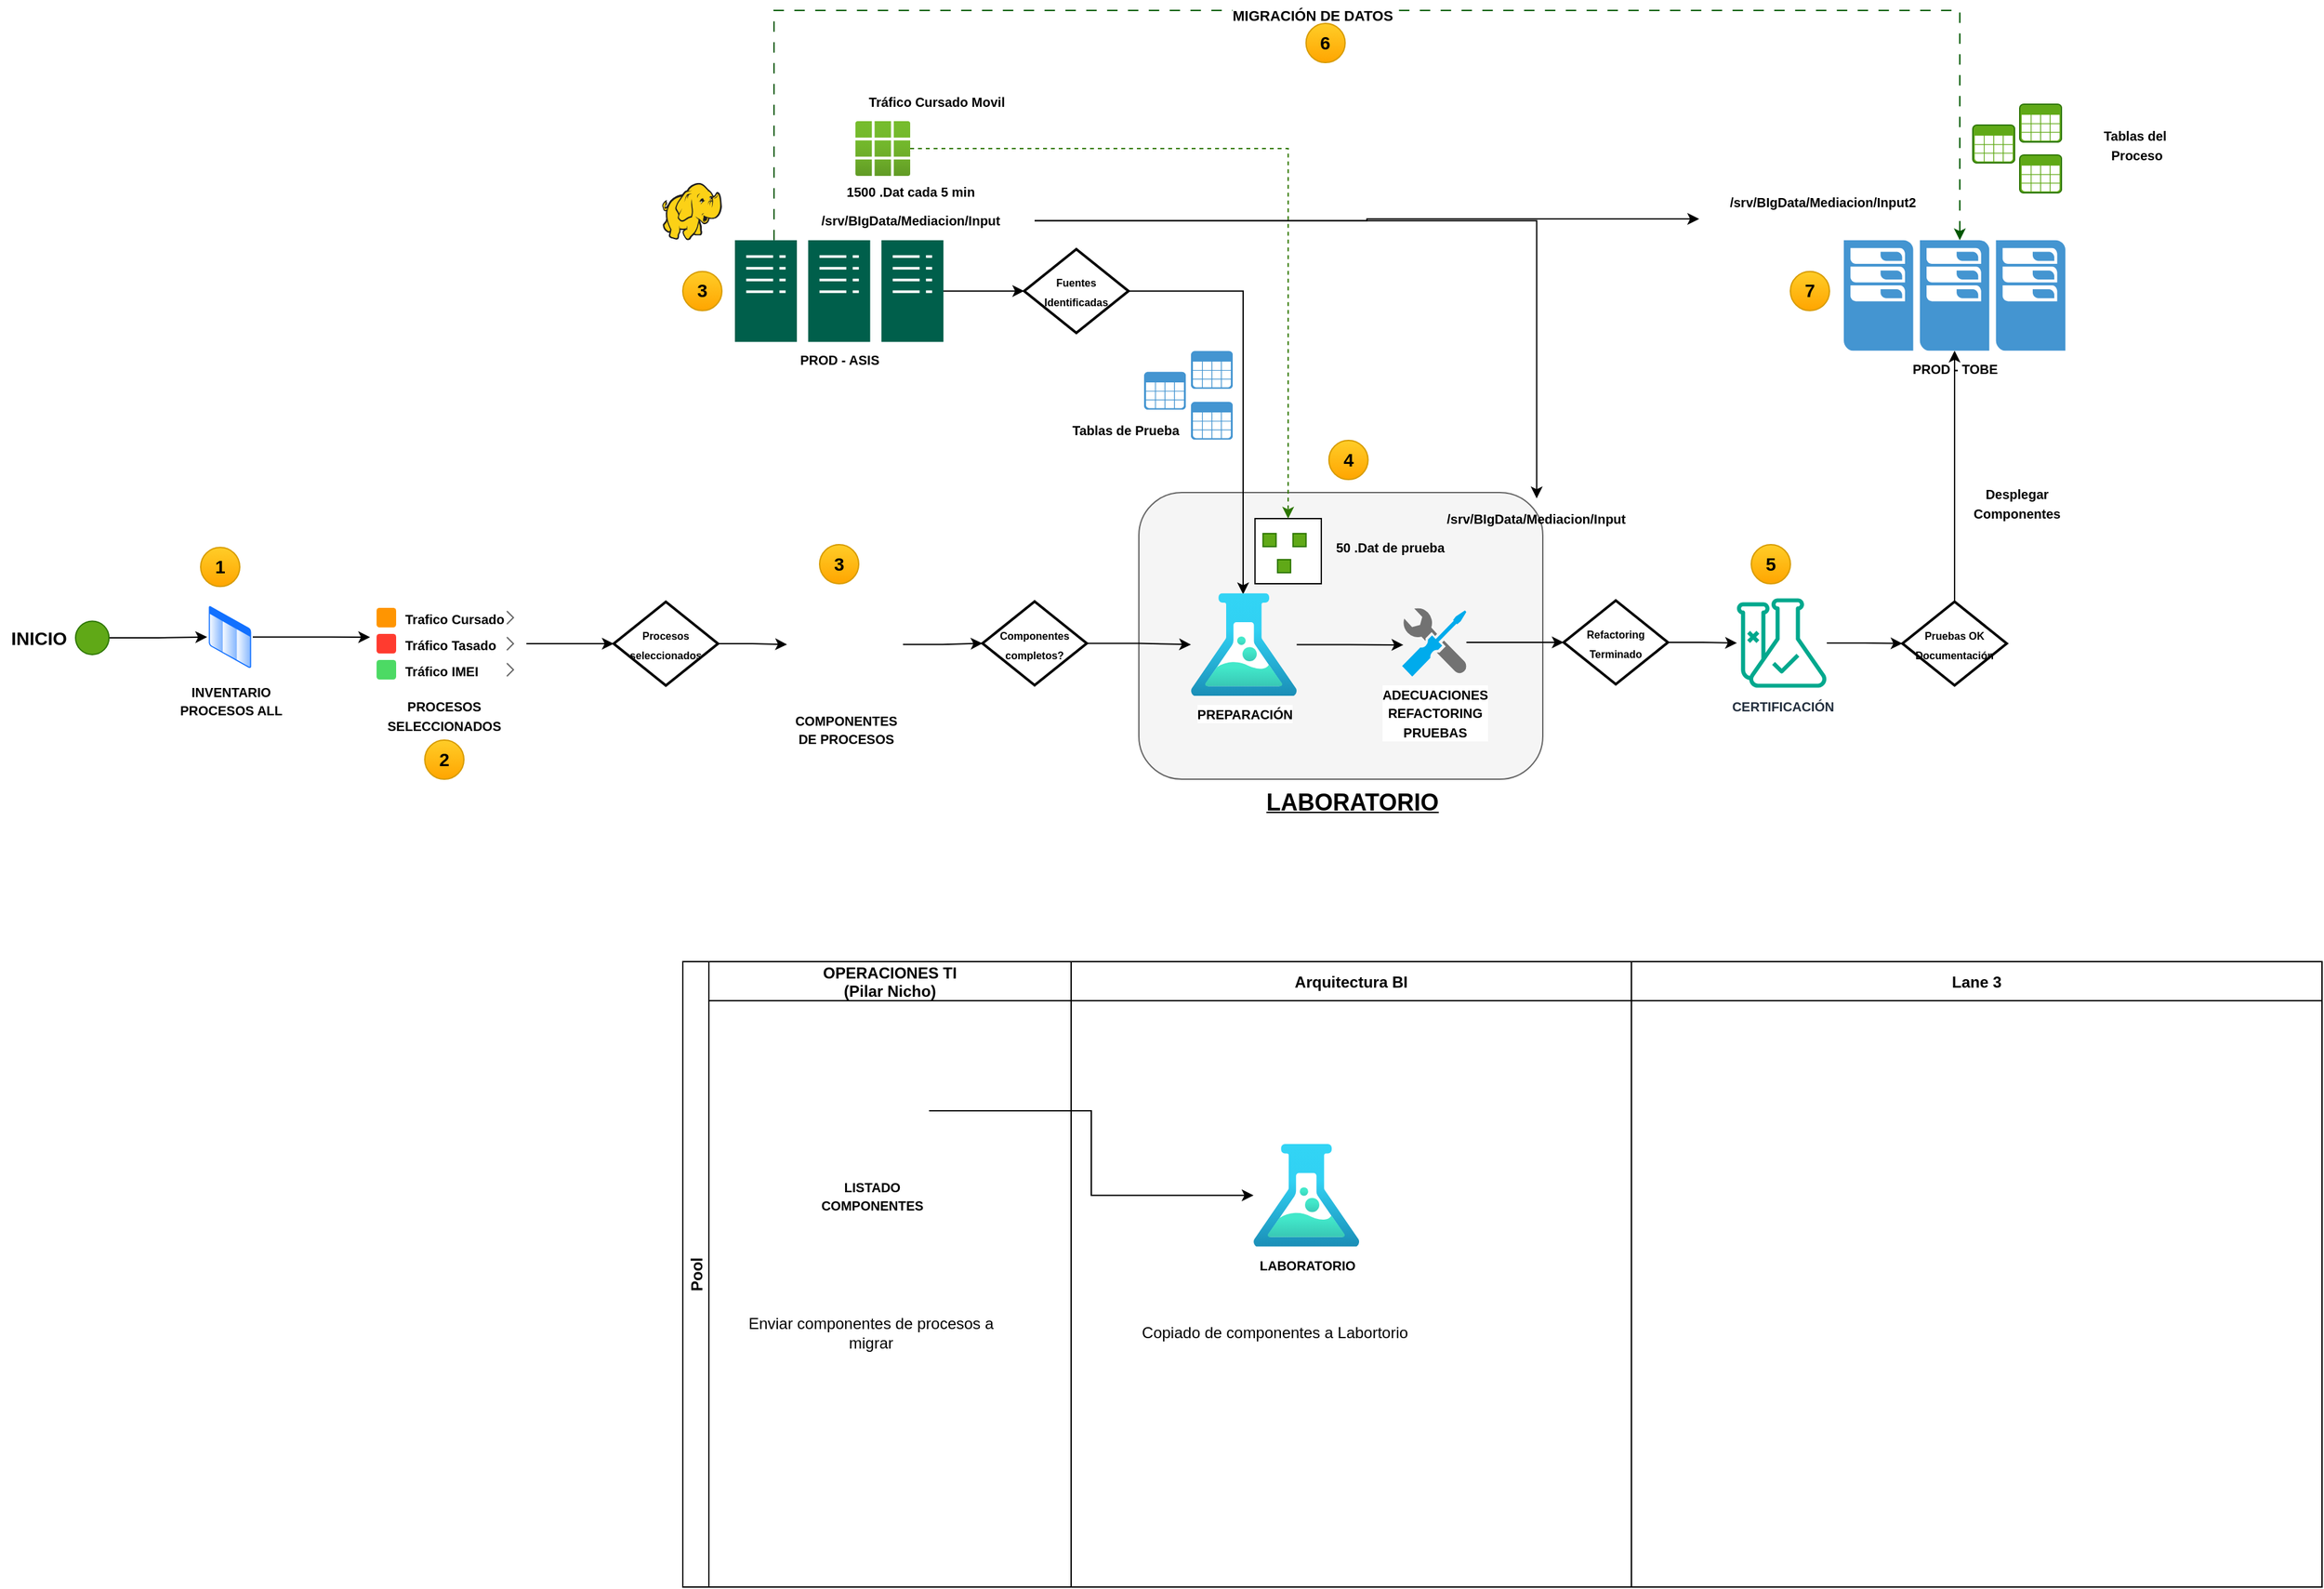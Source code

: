 <mxfile version="22.1.2" type="github">
  <diagram name="Página-1" id="Q9GNLlyVEW6anbHTA-qK">
    <mxGraphModel dx="2492" dy="1767" grid="1" gridSize="10" guides="1" tooltips="1" connect="1" arrows="1" fold="1" page="1" pageScale="1" pageWidth="827" pageHeight="1169" math="0" shadow="0">
      <root>
        <mxCell id="0" />
        <mxCell id="1" parent="0" />
        <mxCell id="malCh2sEdEqplTAO-f5v-170" value="" style="rounded=1;whiteSpace=wrap;html=1;fillColor=#f5f5f5;fontColor=#333333;strokeColor=#666666;" vertex="1" parent="1">
          <mxGeometry x="150" y="10" width="310" height="220" as="geometry" />
        </mxCell>
        <mxCell id="malCh2sEdEqplTAO-f5v-149" value="" style="rounded=0;whiteSpace=wrap;html=1;" vertex="1" parent="1">
          <mxGeometry x="239.14" y="30" width="50.86" height="50" as="geometry" />
        </mxCell>
        <mxCell id="malCh2sEdEqplTAO-f5v-1" value="&lt;font style=&quot;font-size: 10px;&quot;&gt;&lt;b&gt;INVENTARIO &lt;br&gt;PROCESOS ALL&lt;/b&gt;&lt;/font&gt;" style="image;aspect=fixed;perimeter=ellipsePerimeter;html=1;align=center;shadow=0;dashed=0;spacingTop=3;image=img/lib/active_directory/list.svg;" vertex="1" parent="1">
          <mxGeometry x="-565" y="95.88" width="35" height="50" as="geometry" />
        </mxCell>
        <mxCell id="malCh2sEdEqplTAO-f5v-3" value="" style="shape=rect;strokeColor=none;fillColor=#ffffff;gradientColor=none;shadow=0;" vertex="1" parent="1">
          <mxGeometry x="-440" y="96" width="120" height="60" as="geometry" />
        </mxCell>
        <mxCell id="malCh2sEdEqplTAO-f5v-4" value="&lt;b&gt;Trafico Cursado&lt;/b&gt;" style="shape=rect;strokeColor=none;fontSize=10;fontColor=#000000;resizeWidth=1;align=left;spacingLeft=25;spacingTop=2;whiteSpace=wrap;html=1;" vertex="1" parent="malCh2sEdEqplTAO-f5v-3">
          <mxGeometry width="120" height="20" relative="1" as="geometry" />
        </mxCell>
        <mxCell id="malCh2sEdEqplTAO-f5v-5" value="" style="shape=rect;rounded=1;rSize=3;strokeColor=none;fillColor=#FF9501;" vertex="1" parent="malCh2sEdEqplTAO-f5v-4">
          <mxGeometry y="0.5" width="15" height="15" relative="1" as="geometry">
            <mxPoint x="5" y="-7.5" as="offset" />
          </mxGeometry>
        </mxCell>
        <mxCell id="malCh2sEdEqplTAO-f5v-6" value="" style="shape=mxgraph.ios7.misc.right;strokeColor=#666666;" vertex="1" parent="malCh2sEdEqplTAO-f5v-4">
          <mxGeometry x="1" y="0.5" width="5" height="10" relative="1" as="geometry">
            <mxPoint x="-15" y="-5" as="offset" />
          </mxGeometry>
        </mxCell>
        <mxCell id="malCh2sEdEqplTAO-f5v-7" value="&lt;b&gt;Tráfico Tasado&lt;/b&gt;" style="shape=rect;strokeColor=none;fontSize=10;fontColor=#000000;resizeWidth=1;align=left;spacingLeft=25;spacingTop=2;whiteSpace=wrap;html=1;" vertex="1" parent="malCh2sEdEqplTAO-f5v-3">
          <mxGeometry width="120" height="20" relative="1" as="geometry">
            <mxPoint y="20" as="offset" />
          </mxGeometry>
        </mxCell>
        <mxCell id="malCh2sEdEqplTAO-f5v-8" value="" style="shape=rect;rounded=1;rSize=3;strokeColor=none;fillColor=#FF3B2F;" vertex="1" parent="malCh2sEdEqplTAO-f5v-7">
          <mxGeometry y="0.5" width="15" height="15" relative="1" as="geometry">
            <mxPoint x="5" y="-7.5" as="offset" />
          </mxGeometry>
        </mxCell>
        <mxCell id="malCh2sEdEqplTAO-f5v-9" value="" style="shape=mxgraph.ios7.misc.right;strokeColor=#666666;" vertex="1" parent="malCh2sEdEqplTAO-f5v-7">
          <mxGeometry x="1" y="0.5" width="5" height="10" relative="1" as="geometry">
            <mxPoint x="-15" y="-5" as="offset" />
          </mxGeometry>
        </mxCell>
        <mxCell id="malCh2sEdEqplTAO-f5v-10" value="&lt;b&gt;Tráfico IMEI&lt;/b&gt;" style="shape=rect;strokeColor=none;fontSize=10;fontColor=#000000;resizeWidth=1;align=left;spacingLeft=25;spacingTop=2;whiteSpace=wrap;html=1;" vertex="1" parent="malCh2sEdEqplTAO-f5v-3">
          <mxGeometry width="120" height="20" relative="1" as="geometry">
            <mxPoint y="40" as="offset" />
          </mxGeometry>
        </mxCell>
        <mxCell id="malCh2sEdEqplTAO-f5v-11" value="" style="shape=rect;rounded=1;rSize=3;strokeColor=none;fillColor=#4CDA64;" vertex="1" parent="malCh2sEdEqplTAO-f5v-10">
          <mxGeometry y="0.5" width="15" height="15" relative="1" as="geometry">
            <mxPoint x="5" y="-7.5" as="offset" />
          </mxGeometry>
        </mxCell>
        <mxCell id="malCh2sEdEqplTAO-f5v-12" value="" style="shape=mxgraph.ios7.misc.right;strokeColor=#666666;" vertex="1" parent="malCh2sEdEqplTAO-f5v-10">
          <mxGeometry x="1" y="0.5" width="5" height="10" relative="1" as="geometry">
            <mxPoint x="-15" y="-5" as="offset" />
          </mxGeometry>
        </mxCell>
        <mxCell id="malCh2sEdEqplTAO-f5v-39" value="" style="image;sketch=0;aspect=fixed;html=1;points=[];align=center;fontSize=12;image=img/lib/mscae/HDInsight.svg;" vertex="1" parent="1">
          <mxGeometry x="-215.83" y="-227.63" width="45.83" height="44" as="geometry" />
        </mxCell>
        <mxCell id="malCh2sEdEqplTAO-f5v-41" value="&lt;font style=&quot;font-size: 10px;&quot;&gt;&lt;b&gt;ADECUACIONES&lt;br&gt;REFACTORING&lt;br&gt;PRUEBAS&lt;br&gt;&lt;/b&gt;&lt;/font&gt;" style="image;sketch=0;aspect=fixed;html=1;points=[];align=center;fontSize=12;image=img/lib/mscae/Developer_Tools.svg;" vertex="1" parent="1">
          <mxGeometry x="352" y="98.75" width="49.35" height="52.5" as="geometry" />
        </mxCell>
        <mxCell id="malCh2sEdEqplTAO-f5v-48" value="&lt;span style=&quot;font-size: 10px;&quot;&gt;&lt;b&gt;CERTIFICACIÓN&lt;/b&gt;&lt;/span&gt;" style="sketch=0;outlineConnect=0;fontColor=#232F3E;gradientColor=none;fillColor=#01A88D;strokeColor=none;dashed=0;verticalLabelPosition=bottom;verticalAlign=top;align=center;html=1;fontSize=12;fontStyle=0;aspect=fixed;pointerEvents=1;shape=mxgraph.aws4.sagemaker_shadow_testing;" vertex="1" parent="1">
          <mxGeometry x="609" y="91" width="69" height="69" as="geometry" />
        </mxCell>
        <mxCell id="malCh2sEdEqplTAO-f5v-85" style="edgeStyle=orthogonalEdgeStyle;rounded=0;orthogonalLoop=1;jettySize=auto;html=1;" edge="1" parent="1" source="malCh2sEdEqplTAO-f5v-54" target="malCh2sEdEqplTAO-f5v-84">
          <mxGeometry relative="1" as="geometry" />
        </mxCell>
        <mxCell id="malCh2sEdEqplTAO-f5v-54" value="&lt;font style=&quot;font-size: 8px;&quot;&gt;&lt;b&gt;Componentes completos?&lt;/b&gt;&lt;/font&gt;" style="strokeWidth=2;html=1;shape=mxgraph.flowchart.decision;whiteSpace=wrap;" vertex="1" parent="1">
          <mxGeometry x="30" y="93.63" width="80" height="64.25" as="geometry" />
        </mxCell>
        <mxCell id="malCh2sEdEqplTAO-f5v-63" style="edgeStyle=orthogonalEdgeStyle;rounded=0;orthogonalLoop=1;jettySize=auto;html=1;entryX=0.493;entryY=0.011;entryDx=0;entryDy=0;entryPerimeter=0;" edge="1" parent="1" source="malCh2sEdEqplTAO-f5v-60" target="malCh2sEdEqplTAO-f5v-84">
          <mxGeometry relative="1" as="geometry">
            <mxPoint x="299.575" y="70" as="targetPoint" />
          </mxGeometry>
        </mxCell>
        <mxCell id="malCh2sEdEqplTAO-f5v-60" value="&lt;font style=&quot;font-size: 8px;&quot;&gt;&lt;b&gt;Fuentes Identificadas&lt;/b&gt;&lt;/font&gt;" style="strokeWidth=2;html=1;shape=mxgraph.flowchart.decision;whiteSpace=wrap;" vertex="1" parent="1">
          <mxGeometry x="62" y="-176.76" width="80" height="64.25" as="geometry" />
        </mxCell>
        <mxCell id="malCh2sEdEqplTAO-f5v-103" style="edgeStyle=orthogonalEdgeStyle;rounded=0;orthogonalLoop=1;jettySize=auto;html=1;" edge="1" parent="1" source="malCh2sEdEqplTAO-f5v-64" target="malCh2sEdEqplTAO-f5v-98">
          <mxGeometry relative="1" as="geometry" />
        </mxCell>
        <mxCell id="malCh2sEdEqplTAO-f5v-64" value="&lt;span style=&quot;font-size: 8px;&quot;&gt;&lt;b&gt;Procesos seleccionados&lt;/b&gt;&lt;/span&gt;" style="strokeWidth=2;html=1;shape=mxgraph.flowchart.decision;whiteSpace=wrap;" vertex="1" parent="1">
          <mxGeometry x="-253" y="93.87" width="80" height="64.25" as="geometry" />
        </mxCell>
        <mxCell id="malCh2sEdEqplTAO-f5v-66" style="edgeStyle=orthogonalEdgeStyle;rounded=0;orthogonalLoop=1;jettySize=auto;html=1;entryX=0;entryY=0.5;entryDx=0;entryDy=0;entryPerimeter=0;" edge="1" parent="1" source="malCh2sEdEqplTAO-f5v-7" target="malCh2sEdEqplTAO-f5v-64">
          <mxGeometry relative="1" as="geometry" />
        </mxCell>
        <mxCell id="malCh2sEdEqplTAO-f5v-67" value="&lt;font style=&quot;font-size: 10px;&quot;&gt;&lt;b&gt;PROCESOS SELECCIONADOS&lt;/b&gt;&lt;/font&gt;" style="text;html=1;strokeColor=none;fillColor=none;align=center;verticalAlign=middle;whiteSpace=wrap;rounded=0;" vertex="1" parent="1">
          <mxGeometry x="-413" y="166" width="60" height="30" as="geometry" />
        </mxCell>
        <mxCell id="malCh2sEdEqplTAO-f5v-68" style="edgeStyle=orthogonalEdgeStyle;rounded=0;orthogonalLoop=1;jettySize=auto;html=1;entryX=0;entryY=0.25;entryDx=0;entryDy=0;" edge="1" parent="1" source="malCh2sEdEqplTAO-f5v-1" target="malCh2sEdEqplTAO-f5v-7">
          <mxGeometry relative="1" as="geometry">
            <mxPoint x="-540" y="130" as="targetPoint" />
          </mxGeometry>
        </mxCell>
        <mxCell id="malCh2sEdEqplTAO-f5v-71" value="&lt;font style=&quot;font-size: 10px;&quot;&gt;&lt;b&gt;PROD - TOBE&lt;/b&gt;&lt;/font&gt;" style="pointerEvents=1;shadow=0;dashed=0;html=1;strokeColor=none;fillColor=#4495D1;labelPosition=center;verticalLabelPosition=bottom;verticalAlign=top;align=center;outlineConnect=0;shape=mxgraph.veeam.cluster;" vertex="1" parent="1">
          <mxGeometry x="691" y="-183.63" width="170" height="84.74" as="geometry" />
        </mxCell>
        <mxCell id="malCh2sEdEqplTAO-f5v-82" style="edgeStyle=orthogonalEdgeStyle;rounded=0;orthogonalLoop=1;jettySize=auto;html=1;" edge="1" parent="1" source="malCh2sEdEqplTAO-f5v-72" target="malCh2sEdEqplTAO-f5v-71">
          <mxGeometry relative="1" as="geometry" />
        </mxCell>
        <mxCell id="malCh2sEdEqplTAO-f5v-72" value="&lt;font style=&quot;font-size: 8px;&quot;&gt;&lt;b&gt;Pruebas OK&lt;br&gt;Documentación&lt;br&gt;&lt;/b&gt;&lt;/font&gt;" style="strokeWidth=2;html=1;shape=mxgraph.flowchart.decision;whiteSpace=wrap;" vertex="1" parent="1">
          <mxGeometry x="736" y="93.75" width="80" height="64.25" as="geometry" />
        </mxCell>
        <mxCell id="malCh2sEdEqplTAO-f5v-75" style="edgeStyle=orthogonalEdgeStyle;rounded=0;orthogonalLoop=1;jettySize=auto;html=1;" edge="1" parent="1" source="malCh2sEdEqplTAO-f5v-73" target="malCh2sEdEqplTAO-f5v-48">
          <mxGeometry relative="1" as="geometry" />
        </mxCell>
        <mxCell id="malCh2sEdEqplTAO-f5v-73" value="&lt;span style=&quot;font-size: 8px;&quot;&gt;&lt;b&gt;Refactoring Terminado&lt;/b&gt;&lt;/span&gt;" style="strokeWidth=2;html=1;shape=mxgraph.flowchart.decision;whiteSpace=wrap;" vertex="1" parent="1">
          <mxGeometry x="476" y="92.88" width="80" height="64.25" as="geometry" />
        </mxCell>
        <mxCell id="malCh2sEdEqplTAO-f5v-74" style="edgeStyle=orthogonalEdgeStyle;rounded=0;orthogonalLoop=1;jettySize=auto;html=1;entryX=0;entryY=0.5;entryDx=0;entryDy=0;entryPerimeter=0;" edge="1" parent="1" source="malCh2sEdEqplTAO-f5v-41" target="malCh2sEdEqplTAO-f5v-73">
          <mxGeometry relative="1" as="geometry" />
        </mxCell>
        <mxCell id="malCh2sEdEqplTAO-f5v-77" style="edgeStyle=orthogonalEdgeStyle;rounded=0;orthogonalLoop=1;jettySize=auto;html=1;entryX=0;entryY=0.5;entryDx=0;entryDy=0;entryPerimeter=0;" edge="1" parent="1" source="malCh2sEdEqplTAO-f5v-48" target="malCh2sEdEqplTAO-f5v-72">
          <mxGeometry relative="1" as="geometry" />
        </mxCell>
        <mxCell id="malCh2sEdEqplTAO-f5v-104" style="edgeStyle=orthogonalEdgeStyle;rounded=0;orthogonalLoop=1;jettySize=auto;html=1;dashed=1;dashPattern=8 8;fillColor=#008a00;strokeColor=#005700;" edge="1" parent="1" source="malCh2sEdEqplTAO-f5v-80" target="malCh2sEdEqplTAO-f5v-71">
          <mxGeometry relative="1" as="geometry">
            <Array as="points">
              <mxPoint x="-130" y="-360" />
              <mxPoint x="780" y="-360" />
            </Array>
          </mxGeometry>
        </mxCell>
        <mxCell id="malCh2sEdEqplTAO-f5v-105" value="&lt;b&gt;MIGRACIÓN DE DATOS&lt;/b&gt;" style="edgeLabel;html=1;align=center;verticalAlign=middle;resizable=0;points=[];" vertex="1" connectable="0" parent="malCh2sEdEqplTAO-f5v-104">
          <mxGeometry x="-0.066" y="-4" relative="1" as="geometry">
            <mxPoint as="offset" />
          </mxGeometry>
        </mxCell>
        <mxCell id="malCh2sEdEqplTAO-f5v-80" value="&lt;font style=&quot;font-size: 10px;&quot;&gt;&lt;b&gt;PROD - ASIS&lt;/b&gt;&lt;/font&gt;" style="sketch=0;pointerEvents=1;shadow=0;dashed=0;html=1;strokeColor=none;fillColor=#005F4B;labelPosition=center;verticalLabelPosition=bottom;verticalAlign=top;align=center;outlineConnect=0;shape=mxgraph.veeam2.server_cluster;" vertex="1" parent="1">
          <mxGeometry x="-160" y="-183.63" width="160" height="78" as="geometry" />
        </mxCell>
        <mxCell id="malCh2sEdEqplTAO-f5v-83" style="edgeStyle=orthogonalEdgeStyle;rounded=0;orthogonalLoop=1;jettySize=auto;html=1;entryX=0;entryY=0.5;entryDx=0;entryDy=0;entryPerimeter=0;" edge="1" parent="1" source="malCh2sEdEqplTAO-f5v-80" target="malCh2sEdEqplTAO-f5v-60">
          <mxGeometry relative="1" as="geometry" />
        </mxCell>
        <mxCell id="malCh2sEdEqplTAO-f5v-84" value="&lt;font style=&quot;font-size: 10px;&quot;&gt;&lt;b&gt;PREPARACIÓN&lt;/b&gt;&lt;/font&gt;" style="image;aspect=fixed;html=1;points=[];align=center;fontSize=12;image=img/lib/azure2/general/Load_Test.svg;" vertex="1" parent="1">
          <mxGeometry x="190" y="87.25" width="81.14" height="78.75" as="geometry" />
        </mxCell>
        <mxCell id="malCh2sEdEqplTAO-f5v-87" style="edgeStyle=orthogonalEdgeStyle;rounded=0;orthogonalLoop=1;jettySize=auto;html=1;entryX=0.02;entryY=0.538;entryDx=0;entryDy=0;entryPerimeter=0;" edge="1" parent="1" source="malCh2sEdEqplTAO-f5v-84" target="malCh2sEdEqplTAO-f5v-41">
          <mxGeometry relative="1" as="geometry" />
        </mxCell>
        <mxCell id="malCh2sEdEqplTAO-f5v-88" value="&lt;b&gt;&lt;font style=&quot;font-size: 14px;&quot;&gt;1&lt;/font&gt;&lt;/b&gt;" style="ellipse;whiteSpace=wrap;html=1;aspect=fixed;fillColor=#ffcd28;strokeColor=#d79b00;gradientColor=#ffa500;" vertex="1" parent="1">
          <mxGeometry x="-570" y="52.13" width="30" height="30" as="geometry" />
        </mxCell>
        <mxCell id="malCh2sEdEqplTAO-f5v-89" value="&lt;b&gt;&lt;font style=&quot;font-size: 14px;&quot;&gt;2&lt;/font&gt;&lt;/b&gt;" style="ellipse;whiteSpace=wrap;html=1;aspect=fixed;fillColor=#ffcd28;gradientColor=#ffa500;strokeColor=#d79b00;" vertex="1" parent="1">
          <mxGeometry x="-398" y="200" width="30" height="30" as="geometry" />
        </mxCell>
        <mxCell id="malCh2sEdEqplTAO-f5v-90" value="&lt;b&gt;&lt;font style=&quot;font-size: 14px;&quot;&gt;3&lt;/font&gt;&lt;/b&gt;" style="ellipse;whiteSpace=wrap;html=1;aspect=fixed;fillColor=#ffcd28;gradientColor=#ffa500;strokeColor=#d79b00;" vertex="1" parent="1">
          <mxGeometry x="-95" y="50" width="30" height="30" as="geometry" />
        </mxCell>
        <mxCell id="malCh2sEdEqplTAO-f5v-91" value="&lt;b&gt;&lt;font style=&quot;font-size: 14px;&quot;&gt;3&lt;/font&gt;&lt;/b&gt;" style="ellipse;whiteSpace=wrap;html=1;aspect=fixed;fillColor=#ffcd28;gradientColor=#ffa500;strokeColor=#d79b00;" vertex="1" parent="1">
          <mxGeometry x="-200" y="-159.63" width="30" height="30" as="geometry" />
        </mxCell>
        <mxCell id="malCh2sEdEqplTAO-f5v-92" value="&lt;b&gt;&lt;font style=&quot;font-size: 14px;&quot;&gt;4&lt;/font&gt;&lt;/b&gt;" style="ellipse;whiteSpace=wrap;html=1;aspect=fixed;fillColor=#ffcd28;gradientColor=#ffa500;strokeColor=#d79b00;" vertex="1" parent="1">
          <mxGeometry x="295.86" y="-30" width="30" height="30" as="geometry" />
        </mxCell>
        <mxCell id="malCh2sEdEqplTAO-f5v-94" value="&lt;b&gt;&lt;font style=&quot;font-size: 14px;&quot;&gt;5&lt;/font&gt;&lt;/b&gt;" style="ellipse;whiteSpace=wrap;html=1;aspect=fixed;fillColor=#ffcd28;gradientColor=#ffa500;strokeColor=#d79b00;" vertex="1" parent="1">
          <mxGeometry x="620" y="50" width="30" height="30" as="geometry" />
        </mxCell>
        <mxCell id="malCh2sEdEqplTAO-f5v-96" value="&lt;b&gt;&lt;font style=&quot;font-size: 14px;&quot;&gt;7&lt;/font&gt;&lt;/b&gt;" style="ellipse;whiteSpace=wrap;html=1;aspect=fixed;fillColor=#ffcd28;gradientColor=#ffa500;strokeColor=#d79b00;" vertex="1" parent="1">
          <mxGeometry x="650" y="-159.63" width="30" height="30" as="geometry" />
        </mxCell>
        <mxCell id="malCh2sEdEqplTAO-f5v-98" value="&lt;span style=&quot;font-size: 10px;&quot;&gt;&lt;b&gt;COMPONENTES&lt;br&gt;DE PROCESOS&lt;br&gt;&lt;/b&gt;&lt;/span&gt;" style="shape=image;html=1;verticalAlign=top;verticalLabelPosition=bottom;labelBackgroundColor=#ffffff;imageAspect=0;aspect=fixed;image=https://cdn4.iconfinder.com/data/icons/computer-and-web-2/500/Survey-128.png" vertex="1" parent="1">
          <mxGeometry x="-120" y="82.13" width="89" height="89" as="geometry" />
        </mxCell>
        <mxCell id="malCh2sEdEqplTAO-f5v-102" style="edgeStyle=orthogonalEdgeStyle;rounded=0;orthogonalLoop=1;jettySize=auto;html=1;entryX=0;entryY=0.5;entryDx=0;entryDy=0;entryPerimeter=0;" edge="1" parent="1" source="malCh2sEdEqplTAO-f5v-98" target="malCh2sEdEqplTAO-f5v-54">
          <mxGeometry relative="1" as="geometry" />
        </mxCell>
        <mxCell id="malCh2sEdEqplTAO-f5v-109" value="Pool" style="swimlane;childLayout=stackLayout;resizeParent=1;resizeParentMax=0;startSize=20;horizontal=0;horizontalStack=1;" vertex="1" parent="1">
          <mxGeometry x="-200" y="370" width="1258" height="480" as="geometry" />
        </mxCell>
        <mxCell id="malCh2sEdEqplTAO-f5v-110" value="OPERACIONES TI&#xa;(Pilar Nicho)" style="swimlane;startSize=30;" vertex="1" parent="malCh2sEdEqplTAO-f5v-109">
          <mxGeometry x="20" width="278" height="480" as="geometry">
            <mxRectangle x="20" width="40" height="460" as="alternateBounds" />
          </mxGeometry>
        </mxCell>
        <mxCell id="malCh2sEdEqplTAO-f5v-117" value="&lt;font style=&quot;font-size: 10px;&quot;&gt;&lt;b&gt;LISTADO&lt;br&gt;COMPONENTES&lt;/b&gt;&lt;/font&gt;" style="shape=image;html=1;verticalAlign=top;verticalLabelPosition=bottom;labelBackgroundColor=#ffffff;imageAspect=0;aspect=fixed;image=https://cdn4.iconfinder.com/data/icons/computer-and-web-2/500/Survey-128.png" vertex="1" parent="malCh2sEdEqplTAO-f5v-110">
          <mxGeometry x="80" y="70" width="89" height="89" as="geometry" />
        </mxCell>
        <mxCell id="malCh2sEdEqplTAO-f5v-118" value="Enviar componentes de procesos a migrar" style="text;html=1;strokeColor=none;fillColor=none;align=center;verticalAlign=middle;whiteSpace=wrap;rounded=0;" vertex="1" parent="malCh2sEdEqplTAO-f5v-110">
          <mxGeometry x="20" y="270" width="209" height="30" as="geometry" />
        </mxCell>
        <mxCell id="malCh2sEdEqplTAO-f5v-111" value="Arquitectura BI" style="swimlane;startSize=30;" vertex="1" parent="malCh2sEdEqplTAO-f5v-109">
          <mxGeometry x="298" width="430" height="480" as="geometry" />
        </mxCell>
        <mxCell id="malCh2sEdEqplTAO-f5v-115" value="&lt;font style=&quot;font-size: 10px;&quot;&gt;&lt;b&gt;LABORATORIO&lt;/b&gt;&lt;/font&gt;" style="image;aspect=fixed;html=1;points=[];align=center;fontSize=12;image=img/lib/azure2/general/Load_Test.svg;" vertex="1" parent="malCh2sEdEqplTAO-f5v-111">
          <mxGeometry x="140" y="140" width="81.14" height="78.75" as="geometry" />
        </mxCell>
        <mxCell id="malCh2sEdEqplTAO-f5v-116" value="Copiado de componentes a Labortorio" style="text;html=1;strokeColor=none;fillColor=none;align=center;verticalAlign=middle;whiteSpace=wrap;rounded=0;" vertex="1" parent="malCh2sEdEqplTAO-f5v-111">
          <mxGeometry x="52.0" y="270" width="209" height="30" as="geometry" />
        </mxCell>
        <mxCell id="malCh2sEdEqplTAO-f5v-112" value="Lane 3" style="swimlane;startSize=30;" vertex="1" parent="malCh2sEdEqplTAO-f5v-109">
          <mxGeometry x="728" width="530" height="480" as="geometry" />
        </mxCell>
        <mxCell id="malCh2sEdEqplTAO-f5v-119" style="edgeStyle=orthogonalEdgeStyle;rounded=0;orthogonalLoop=1;jettySize=auto;html=1;" edge="1" parent="malCh2sEdEqplTAO-f5v-109" source="malCh2sEdEqplTAO-f5v-117" target="malCh2sEdEqplTAO-f5v-115">
          <mxGeometry relative="1" as="geometry" />
        </mxCell>
        <mxCell id="malCh2sEdEqplTAO-f5v-139" style="edgeStyle=orthogonalEdgeStyle;rounded=0;orthogonalLoop=1;jettySize=auto;html=1;dashed=1;fillColor=#60a917;strokeColor=#2D7600;entryX=0.5;entryY=0;entryDx=0;entryDy=0;" edge="1" parent="1" source="malCh2sEdEqplTAO-f5v-131" target="malCh2sEdEqplTAO-f5v-149">
          <mxGeometry relative="1" as="geometry">
            <mxPoint x="8.824" y="-246.941" as="sourcePoint" />
            <mxPoint x="350" y="-57" as="targetPoint" />
          </mxGeometry>
        </mxCell>
        <mxCell id="malCh2sEdEqplTAO-f5v-131" value="" style="image;aspect=fixed;html=1;points=[];align=center;fontSize=12;image=img/lib/azure2/general/All_Resources.svg;" vertex="1" parent="1">
          <mxGeometry x="-67.5" y="-275" width="42" height="42" as="geometry" />
        </mxCell>
        <mxCell id="malCh2sEdEqplTAO-f5v-179" style="edgeStyle=orthogonalEdgeStyle;rounded=0;orthogonalLoop=1;jettySize=auto;html=1;exitX=1;exitY=0.5;exitDx=0;exitDy=0;entryX=0.5;entryY=0;entryDx=0;entryDy=0;" edge="1" parent="1" source="malCh2sEdEqplTAO-f5v-132" target="malCh2sEdEqplTAO-f5v-177">
          <mxGeometry relative="1" as="geometry" />
        </mxCell>
        <mxCell id="malCh2sEdEqplTAO-f5v-181" style="edgeStyle=orthogonalEdgeStyle;rounded=0;orthogonalLoop=1;jettySize=auto;html=1;" edge="1" parent="1" source="malCh2sEdEqplTAO-f5v-132" target="malCh2sEdEqplTAO-f5v-180">
          <mxGeometry relative="1" as="geometry">
            <Array as="points">
              <mxPoint x="325" y="-199" />
              <mxPoint x="325" y="-200" />
            </Array>
          </mxGeometry>
        </mxCell>
        <mxCell id="malCh2sEdEqplTAO-f5v-132" value="&lt;font style=&quot;font-size: 10px;&quot;&gt;&lt;b&gt;/srv/BIgData/Mediacion/Input&lt;/b&gt;&lt;/font&gt;" style="text;html=1;strokeColor=none;fillColor=none;align=center;verticalAlign=middle;whiteSpace=wrap;rounded=0;" vertex="1" parent="1">
          <mxGeometry x="-120" y="-213.63" width="190" height="30" as="geometry" />
        </mxCell>
        <mxCell id="malCh2sEdEqplTAO-f5v-133" value="&lt;font style=&quot;font-size: 10px;&quot;&gt;&lt;b&gt;1500 .Dat cada 5 min&lt;/b&gt;&lt;/font&gt;" style="text;html=1;strokeColor=none;fillColor=none;align=center;verticalAlign=middle;whiteSpace=wrap;rounded=0;" vertex="1" parent="1">
          <mxGeometry x="-80" y="-236" width="110" height="30" as="geometry" />
        </mxCell>
        <mxCell id="malCh2sEdEqplTAO-f5v-143" value="" style="rounded=0;whiteSpace=wrap;html=1;fillColor=#60a917;fontColor=#ffffff;strokeColor=#2D7600;" vertex="1" parent="1">
          <mxGeometry x="268.29" y="41.5" width="10" height="10" as="geometry" />
        </mxCell>
        <mxCell id="malCh2sEdEqplTAO-f5v-144" value="" style="rounded=0;whiteSpace=wrap;html=1;fillColor=#60a917;fontColor=#ffffff;strokeColor=#2D7600;" vertex="1" parent="1">
          <mxGeometry x="256.43" y="61.5" width="10" height="10" as="geometry" />
        </mxCell>
        <mxCell id="malCh2sEdEqplTAO-f5v-145" value="&lt;font style=&quot;font-size: 10px;&quot;&gt;&lt;b&gt;50 .Dat de prueba&lt;/b&gt;&lt;/font&gt;" style="text;html=1;strokeColor=none;fillColor=none;align=center;verticalAlign=middle;whiteSpace=wrap;rounded=0;" vertex="1" parent="1">
          <mxGeometry x="295.86" y="44.5" width="94.14" height="15" as="geometry" />
        </mxCell>
        <mxCell id="malCh2sEdEqplTAO-f5v-146" value="" style="rounded=0;whiteSpace=wrap;html=1;fillColor=#60a917;fontColor=#ffffff;strokeColor=#2D7600;" vertex="1" parent="1">
          <mxGeometry x="245.29" y="41.5" width="10" height="10" as="geometry" />
        </mxCell>
        <mxCell id="malCh2sEdEqplTAO-f5v-151" style="edgeStyle=orthogonalEdgeStyle;rounded=0;orthogonalLoop=1;jettySize=auto;html=1;entryX=0;entryY=0.5;entryDx=0;entryDy=0;" edge="1" parent="1" source="malCh2sEdEqplTAO-f5v-150" target="malCh2sEdEqplTAO-f5v-1">
          <mxGeometry relative="1" as="geometry" />
        </mxCell>
        <mxCell id="malCh2sEdEqplTAO-f5v-150" value="" style="ellipse;whiteSpace=wrap;html=1;aspect=fixed;fillColor=#60a917;fontColor=#ffffff;strokeColor=#2D7600;" vertex="1" parent="1">
          <mxGeometry x="-666" y="108.69" width="25.63" height="25.63" as="geometry" />
        </mxCell>
        <mxCell id="malCh2sEdEqplTAO-f5v-152" value="&lt;b&gt;&lt;font style=&quot;font-size: 14px;&quot;&gt;INICIO&lt;/font&gt;&lt;/b&gt;" style="text;html=1;strokeColor=none;fillColor=none;align=center;verticalAlign=middle;whiteSpace=wrap;rounded=0;" vertex="1" parent="1">
          <mxGeometry x="-724" y="107" width="60" height="30" as="geometry" />
        </mxCell>
        <mxCell id="malCh2sEdEqplTAO-f5v-155" value="" style="shadow=0;dashed=0;html=1;strokeColor=none;fillColor=#4495D1;labelPosition=center;verticalLabelPosition=bottom;verticalAlign=top;align=center;outlineConnect=0;shape=mxgraph.veeam.table;" vertex="1" parent="1">
          <mxGeometry x="190" y="-98.63" width="32" height="29" as="geometry" />
        </mxCell>
        <mxCell id="malCh2sEdEqplTAO-f5v-157" value="" style="shadow=0;dashed=0;html=1;strokeColor=none;fillColor=#4495D1;labelPosition=center;verticalLabelPosition=bottom;verticalAlign=top;align=center;outlineConnect=0;shape=mxgraph.veeam.table;" vertex="1" parent="1">
          <mxGeometry x="154" y="-82.63" width="32" height="29" as="geometry" />
        </mxCell>
        <mxCell id="malCh2sEdEqplTAO-f5v-158" value="" style="shadow=0;dashed=0;html=1;strokeColor=none;fillColor=#4495D1;labelPosition=center;verticalLabelPosition=bottom;verticalAlign=top;align=center;outlineConnect=0;shape=mxgraph.veeam.table;" vertex="1" parent="1">
          <mxGeometry x="190" y="-59.63" width="32" height="29" as="geometry" />
        </mxCell>
        <mxCell id="malCh2sEdEqplTAO-f5v-159" value="&lt;font style=&quot;font-size: 10px;&quot;&gt;&lt;b&gt;Tablas de Prueba&lt;/b&gt;&lt;/font&gt;" style="text;html=1;strokeColor=none;fillColor=none;align=center;verticalAlign=middle;whiteSpace=wrap;rounded=0;" vertex="1" parent="1">
          <mxGeometry x="94" y="-45.63" width="92" height="15" as="geometry" />
        </mxCell>
        <mxCell id="malCh2sEdEqplTAO-f5v-160" value="&lt;font style=&quot;font-size: 10px;&quot;&gt;&lt;b&gt;Tráfico Cursado Movil&lt;/b&gt;&lt;/font&gt;" style="text;html=1;strokeColor=none;fillColor=none;align=center;verticalAlign=middle;whiteSpace=wrap;rounded=0;" vertex="1" parent="1">
          <mxGeometry x="-60" y="-305" width="110" height="30" as="geometry" />
        </mxCell>
        <mxCell id="malCh2sEdEqplTAO-f5v-163" value="&lt;b&gt;&lt;font style=&quot;font-size: 14px;&quot;&gt;6&lt;/font&gt;&lt;/b&gt;" style="ellipse;whiteSpace=wrap;html=1;aspect=fixed;fillColor=#ffcd28;gradientColor=#ffa500;strokeColor=#d79b00;" vertex="1" parent="1">
          <mxGeometry x="278.29" y="-350" width="30" height="30" as="geometry" />
        </mxCell>
        <mxCell id="malCh2sEdEqplTAO-f5v-164" value="" style="shadow=0;dashed=0;html=1;strokeColor=#2D7600;fillColor=#60a917;labelPosition=center;verticalLabelPosition=bottom;verticalAlign=top;align=center;outlineConnect=0;shape=mxgraph.veeam.table;fontColor=#ffffff;" vertex="1" parent="1">
          <mxGeometry x="826" y="-288" width="32" height="29" as="geometry" />
        </mxCell>
        <mxCell id="malCh2sEdEqplTAO-f5v-165" value="" style="shadow=0;dashed=0;html=1;strokeColor=#2D7600;fillColor=#60a917;labelPosition=center;verticalLabelPosition=bottom;verticalAlign=top;align=center;outlineConnect=0;shape=mxgraph.veeam.table;fontColor=#ffffff;" vertex="1" parent="1">
          <mxGeometry x="790" y="-272" width="32" height="29" as="geometry" />
        </mxCell>
        <mxCell id="malCh2sEdEqplTAO-f5v-166" value="" style="shadow=0;dashed=0;html=1;strokeColor=#2D7600;fillColor=#60a917;labelPosition=center;verticalLabelPosition=bottom;verticalAlign=top;align=center;outlineConnect=0;shape=mxgraph.veeam.table;fontColor=#ffffff;" vertex="1" parent="1">
          <mxGeometry x="826" y="-249" width="32" height="29" as="geometry" />
        </mxCell>
        <mxCell id="malCh2sEdEqplTAO-f5v-167" value="&lt;font style=&quot;font-size: 10px;&quot;&gt;&lt;b&gt;Tablas del&amp;nbsp; Proceso&lt;/b&gt;&lt;/font&gt;" style="text;html=1;strokeColor=none;fillColor=none;align=center;verticalAlign=middle;whiteSpace=wrap;rounded=0;" vertex="1" parent="1">
          <mxGeometry x="870" y="-265" width="92" height="15" as="geometry" />
        </mxCell>
        <mxCell id="malCh2sEdEqplTAO-f5v-173" value="&lt;font style=&quot;font-size: 18px;&quot;&gt;&lt;b&gt;&lt;u&gt;LABORATORIO&lt;/u&gt;&lt;/b&gt;&lt;/font&gt;" style="text;html=1;strokeColor=none;fillColor=none;align=center;verticalAlign=middle;whiteSpace=wrap;rounded=0;" vertex="1" parent="1">
          <mxGeometry x="268.29" y="240" width="92" height="15" as="geometry" />
        </mxCell>
        <mxCell id="malCh2sEdEqplTAO-f5v-176" value="&lt;font style=&quot;font-size: 10px;&quot;&gt;&lt;b&gt;Desplegar Componentes&lt;/b&gt;&lt;/font&gt;" style="text;html=1;strokeColor=none;fillColor=none;align=center;verticalAlign=middle;whiteSpace=wrap;rounded=0;" vertex="1" parent="1">
          <mxGeometry x="778" y="10" width="92" height="15" as="geometry" />
        </mxCell>
        <mxCell id="malCh2sEdEqplTAO-f5v-177" value="&lt;font style=&quot;font-size: 10px;&quot;&gt;&lt;b&gt;/srv/BIgData/Mediacion/Input&lt;/b&gt;&lt;/font&gt;" style="text;html=1;strokeColor=none;fillColor=none;align=center;verticalAlign=middle;whiteSpace=wrap;rounded=0;" vertex="1" parent="1">
          <mxGeometry x="360.29" y="14.5" width="190" height="30" as="geometry" />
        </mxCell>
        <mxCell id="malCh2sEdEqplTAO-f5v-180" value="&lt;font style=&quot;font-size: 10px;&quot;&gt;&lt;b&gt;/srv/BIgData/Mediacion/Input2&lt;/b&gt;&lt;/font&gt;" style="text;html=1;strokeColor=none;fillColor=none;align=center;verticalAlign=middle;whiteSpace=wrap;rounded=0;" vertex="1" parent="1">
          <mxGeometry x="580" y="-227.63" width="190" height="30" as="geometry" />
        </mxCell>
      </root>
    </mxGraphModel>
  </diagram>
</mxfile>
